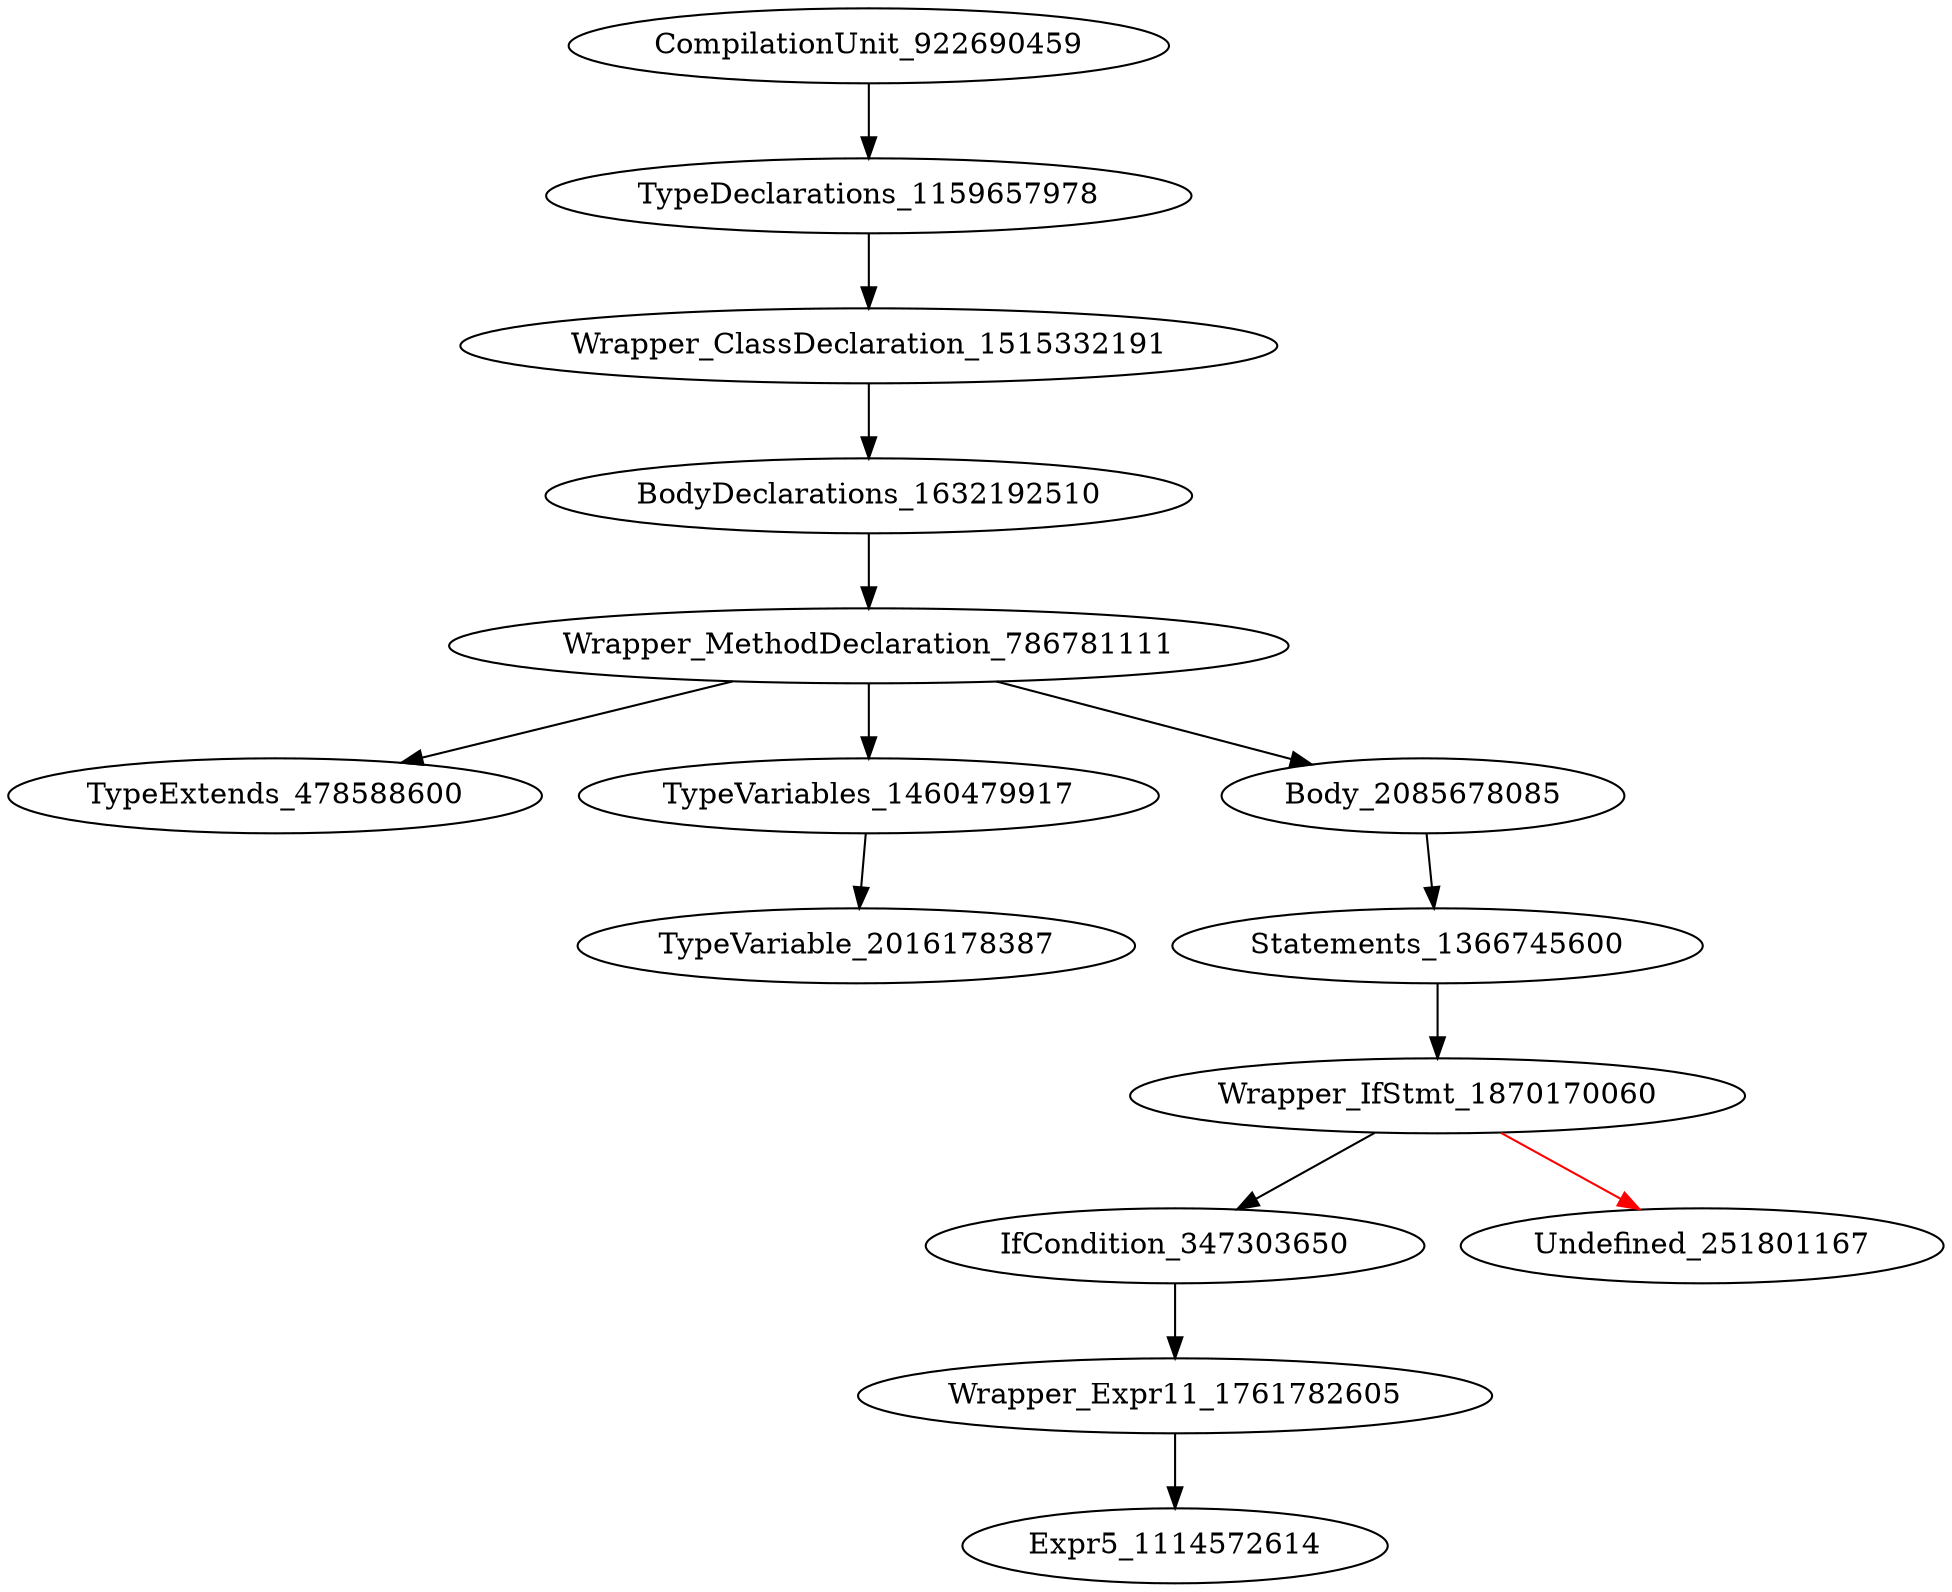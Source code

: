 digraph {
CompilationUnit_922690459 -> TypeDeclarations_1159657978
TypeDeclarations_1159657978 -> Wrapper_ClassDeclaration_1515332191
Wrapper_ClassDeclaration_1515332191 -> BodyDeclarations_1632192510
BodyDeclarations_1632192510 -> Wrapper_MethodDeclaration_786781111
Wrapper_MethodDeclaration_786781111 -> TypeExtends_478588600
Wrapper_MethodDeclaration_786781111 -> TypeVariables_1460479917
Wrapper_MethodDeclaration_786781111 -> Body_2085678085
TypeVariables_1460479917 -> TypeVariable_2016178387
Body_2085678085 -> Statements_1366745600
Statements_1366745600 -> Wrapper_IfStmt_1870170060
Wrapper_IfStmt_1870170060 -> IfCondition_347303650
Wrapper_IfStmt_1870170060 -> Undefined_251801167 [color = red] 
IfCondition_347303650 -> Wrapper_Expr11_1761782605
Wrapper_Expr11_1761782605 -> Expr5_1114572614
}
